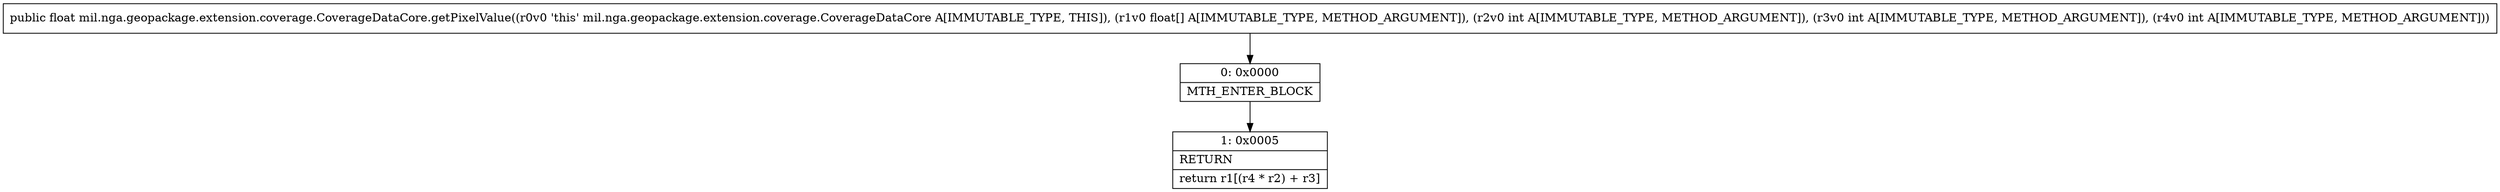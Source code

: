 digraph "CFG formil.nga.geopackage.extension.coverage.CoverageDataCore.getPixelValue([FIII)F" {
Node_0 [shape=record,label="{0\:\ 0x0000|MTH_ENTER_BLOCK\l}"];
Node_1 [shape=record,label="{1\:\ 0x0005|RETURN\l|return r1[(r4 * r2) + r3]\l}"];
MethodNode[shape=record,label="{public float mil.nga.geopackage.extension.coverage.CoverageDataCore.getPixelValue((r0v0 'this' mil.nga.geopackage.extension.coverage.CoverageDataCore A[IMMUTABLE_TYPE, THIS]), (r1v0 float[] A[IMMUTABLE_TYPE, METHOD_ARGUMENT]), (r2v0 int A[IMMUTABLE_TYPE, METHOD_ARGUMENT]), (r3v0 int A[IMMUTABLE_TYPE, METHOD_ARGUMENT]), (r4v0 int A[IMMUTABLE_TYPE, METHOD_ARGUMENT])) }"];
MethodNode -> Node_0;
Node_0 -> Node_1;
}

